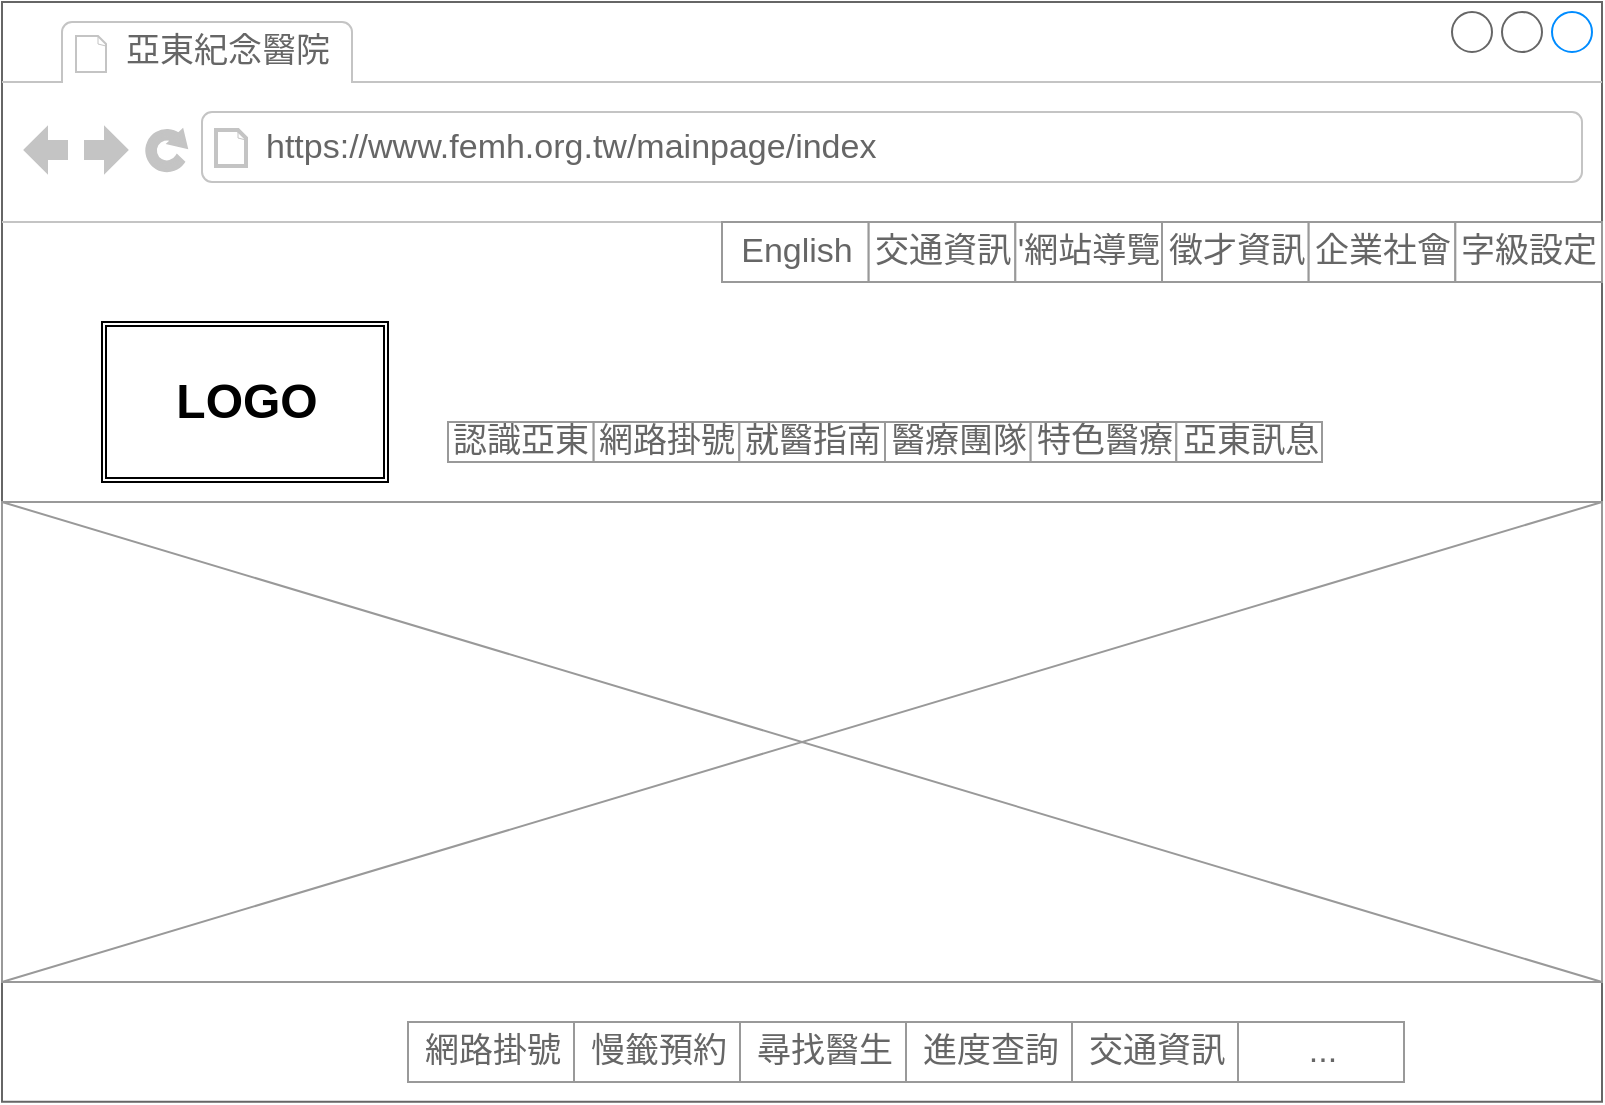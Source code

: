 <mxfile>
    <diagram id="gHRoXlxSw8PifER9hqir" name="第1頁">
        <mxGraphModel dx="756" dy="563" grid="1" gridSize="10" guides="1" tooltips="1" connect="1" arrows="1" fold="1" page="1" pageScale="1" pageWidth="827" pageHeight="1169" math="0" shadow="0">
            <root>
                <mxCell id="0"/>
                <mxCell id="1" parent="0"/>
                <mxCell id="2" value="" style="strokeWidth=1;shadow=0;dashed=0;align=center;html=1;shape=mxgraph.mockup.containers.browserWindow;rSize=0;strokeColor=#666666;strokeColor2=#008cff;strokeColor3=#c4c4c4;mainText=,;recursiveResize=0;" parent="1" vertex="1">
                    <mxGeometry x="27" y="160" width="800" height="549.82" as="geometry"/>
                </mxCell>
                <mxCell id="3" value="亞東紀念醫院" style="strokeWidth=1;shadow=0;dashed=0;align=center;html=1;shape=mxgraph.mockup.containers.anchor;fontSize=17;fontColor=#666666;align=left;" parent="2" vertex="1">
                    <mxGeometry x="60" y="12" width="110" height="26" as="geometry"/>
                </mxCell>
                <mxCell id="4" value="https://www.femh.org.tw/mainpage/index" style="strokeWidth=1;shadow=0;dashed=0;align=center;html=1;shape=mxgraph.mockup.containers.anchor;rSize=0;fontSize=17;fontColor=#666666;align=left;" parent="2" vertex="1">
                    <mxGeometry x="130" y="60" width="250" height="26" as="geometry"/>
                </mxCell>
                <mxCell id="13" value="" style="strokeWidth=1;shadow=0;dashed=0;align=center;html=1;shape=mxgraph.mockup.forms.rrect;rSize=0;strokeColor=#999999;" parent="2" vertex="1">
                    <mxGeometry x="360" y="110" width="440" height="30" as="geometry"/>
                </mxCell>
                <mxCell id="14" value="English" style="strokeColor=inherit;fillColor=inherit;gradientColor=inherit;strokeWidth=1;shadow=0;dashed=0;align=center;html=1;shape=mxgraph.mockup.forms.rrect;rSize=0;fontSize=17;fontColor=#666666;" parent="13" vertex="1">
                    <mxGeometry width="73.333" height="30" as="geometry"/>
                </mxCell>
                <mxCell id="15" value="交通資訊" style="strokeColor=inherit;fillColor=inherit;gradientColor=inherit;strokeWidth=1;shadow=0;dashed=0;align=center;html=1;shape=mxgraph.mockup.forms.rrect;rSize=0;fontSize=17;fontColor=#666666;" parent="13" vertex="1">
                    <mxGeometry x="73.333" width="73.333" height="30" as="geometry"/>
                </mxCell>
                <mxCell id="16" value="'網站導覽" style="strokeColor=inherit;fillColor=inherit;gradientColor=inherit;strokeWidth=1;shadow=0;dashed=0;align=center;html=1;shape=mxgraph.mockup.forms.rrect;rSize=0;fontSize=17;fontColor=#666666;" parent="13" vertex="1">
                    <mxGeometry x="146.667" width="73.333" height="30" as="geometry"/>
                </mxCell>
                <mxCell id="17" value="徵才資訊" style="strokeColor=inherit;fillColor=inherit;gradientColor=inherit;strokeWidth=1;shadow=0;dashed=0;align=center;html=1;shape=mxgraph.mockup.forms.rrect;rSize=0;fontSize=17;fontColor=#666666;" parent="13" vertex="1">
                    <mxGeometry x="220.0" width="73.333" height="30" as="geometry"/>
                </mxCell>
                <mxCell id="18" value="企業社會" style="strokeColor=inherit;fillColor=inherit;gradientColor=inherit;strokeWidth=1;shadow=0;dashed=0;align=center;html=1;shape=mxgraph.mockup.forms.rrect;rSize=0;fontSize=17;fontColor=#666666;" parent="13" vertex="1">
                    <mxGeometry x="293.333" width="73.333" height="30" as="geometry"/>
                </mxCell>
                <mxCell id="19" value="字級設定" style="strokeColor=inherit;fillColor=inherit;gradientColor=inherit;strokeWidth=1;shadow=0;dashed=0;align=center;html=1;shape=mxgraph.mockup.forms.rrect;rSize=0;fontSize=17;fontColor=#666666;" parent="13" vertex="1">
                    <mxGeometry x="366.667" width="73.333" height="30" as="geometry"/>
                </mxCell>
                <mxCell id="20" value="" style="shape=ext;double=1;rounded=0;whiteSpace=wrap;html=1;" parent="2" vertex="1">
                    <mxGeometry x="50" y="160" width="143" height="80" as="geometry"/>
                </mxCell>
                <mxCell id="12" value="LOGO" style="text;strokeColor=none;fillColor=none;html=1;fontSize=24;fontStyle=1;verticalAlign=middle;align=center;" parent="2" vertex="1">
                    <mxGeometry x="46.5" y="170" width="150" height="60" as="geometry"/>
                </mxCell>
                <mxCell id="5" value="" style="strokeWidth=1;shadow=0;dashed=0;align=center;html=1;shape=mxgraph.mockup.forms.rrect;rSize=0;strokeColor=#999999;" parent="2" vertex="1">
                    <mxGeometry x="223" y="210" width="437" height="20" as="geometry"/>
                </mxCell>
                <mxCell id="6" value="認識亞東" style="strokeColor=inherit;fillColor=inherit;gradientColor=inherit;strokeWidth=1;shadow=0;dashed=0;align=center;html=1;shape=mxgraph.mockup.forms.rrect;rSize=0;fontSize=17;fontColor=#666666;" parent="5" vertex="1">
                    <mxGeometry width="72.833" height="20" as="geometry"/>
                </mxCell>
                <mxCell id="7" value="網路掛號" style="strokeColor=inherit;fillColor=inherit;gradientColor=inherit;strokeWidth=1;shadow=0;dashed=0;align=center;html=1;shape=mxgraph.mockup.forms.rrect;rSize=0;fontSize=17;fontColor=#666666;" parent="5" vertex="1">
                    <mxGeometry x="72.833" width="72.833" height="20" as="geometry"/>
                </mxCell>
                <mxCell id="8" value="就醫指南" style="strokeColor=inherit;fillColor=inherit;gradientColor=inherit;strokeWidth=1;shadow=0;dashed=0;align=center;html=1;shape=mxgraph.mockup.forms.rrect;rSize=0;fontSize=17;fontColor=#666666;" parent="5" vertex="1">
                    <mxGeometry x="145.667" width="72.833" height="20" as="geometry"/>
                </mxCell>
                <mxCell id="9" value="醫療團隊" style="strokeColor=inherit;fillColor=inherit;gradientColor=inherit;strokeWidth=1;shadow=0;dashed=0;align=center;html=1;shape=mxgraph.mockup.forms.rrect;rSize=0;fontSize=17;fontColor=#666666;" parent="5" vertex="1">
                    <mxGeometry x="218.5" width="72.833" height="20" as="geometry"/>
                </mxCell>
                <mxCell id="10" value="特色醫療" style="strokeColor=inherit;fillColor=inherit;gradientColor=inherit;strokeWidth=1;shadow=0;dashed=0;align=center;html=1;shape=mxgraph.mockup.forms.rrect;rSize=0;fontSize=17;fontColor=#666666;" parent="5" vertex="1">
                    <mxGeometry x="291.333" width="72.833" height="20" as="geometry"/>
                </mxCell>
                <mxCell id="11" value="亞東訊息" style="strokeColor=inherit;fillColor=inherit;gradientColor=inherit;strokeWidth=1;shadow=0;dashed=0;align=center;html=1;shape=mxgraph.mockup.forms.rrect;rSize=0;fontSize=17;fontColor=#666666;" parent="5" vertex="1">
                    <mxGeometry x="364.167" width="72.833" height="20" as="geometry"/>
                </mxCell>
                <mxCell id="23" value="" style="verticalLabelPosition=bottom;shadow=0;dashed=0;align=center;html=1;verticalAlign=top;strokeWidth=1;shape=mxgraph.mockup.graphics.simpleIcon;strokeColor=#999999;" parent="2" vertex="1">
                    <mxGeometry y="250" width="800" height="240" as="geometry"/>
                </mxCell>
                <mxCell id="24" value="" style="strokeWidth=1;shadow=0;dashed=0;align=center;html=1;shape=mxgraph.mockup.forms.rrect;rSize=0;strokeColor=#999999;" parent="2" vertex="1">
                    <mxGeometry x="203" y="510" width="498" height="30" as="geometry"/>
                </mxCell>
                <mxCell id="25" value="網路掛號" style="strokeColor=inherit;fillColor=inherit;gradientColor=inherit;strokeWidth=1;shadow=0;dashed=0;align=center;html=1;shape=mxgraph.mockup.forms.rrect;rSize=0;fontSize=17;fontColor=#666666;" parent="24" vertex="1">
                    <mxGeometry width="83" height="30" as="geometry"/>
                </mxCell>
                <mxCell id="26" value="慢籤預約" style="strokeColor=inherit;fillColor=inherit;gradientColor=inherit;strokeWidth=1;shadow=0;dashed=0;align=center;html=1;shape=mxgraph.mockup.forms.rrect;rSize=0;fontSize=17;fontColor=#666666;" parent="24" vertex="1">
                    <mxGeometry x="83" width="83" height="30" as="geometry"/>
                </mxCell>
                <mxCell id="27" value="尋找醫生" style="strokeColor=inherit;fillColor=inherit;gradientColor=inherit;strokeWidth=1;shadow=0;dashed=0;align=center;html=1;shape=mxgraph.mockup.forms.rrect;rSize=0;fontSize=17;fontColor=#666666;" parent="24" vertex="1">
                    <mxGeometry x="166" width="83" height="30" as="geometry"/>
                </mxCell>
                <mxCell id="28" value="進度查詢" style="strokeColor=inherit;fillColor=inherit;gradientColor=inherit;strokeWidth=1;shadow=0;dashed=0;align=center;html=1;shape=mxgraph.mockup.forms.rrect;rSize=0;fontSize=17;fontColor=#666666;" parent="24" vertex="1">
                    <mxGeometry x="249" width="83" height="30" as="geometry"/>
                </mxCell>
                <mxCell id="29" value="交通資訊" style="strokeColor=inherit;fillColor=inherit;gradientColor=inherit;strokeWidth=1;shadow=0;dashed=0;align=center;html=1;shape=mxgraph.mockup.forms.rrect;rSize=0;fontSize=17;fontColor=#666666;" parent="24" vertex="1">
                    <mxGeometry x="332" width="83" height="30" as="geometry"/>
                </mxCell>
                <mxCell id="30" value="..." style="strokeColor=inherit;fillColor=inherit;gradientColor=inherit;strokeWidth=1;shadow=0;dashed=0;align=center;html=1;shape=mxgraph.mockup.forms.rrect;rSize=0;fontSize=17;fontColor=#666666;" parent="24" vertex="1">
                    <mxGeometry x="415" width="83" height="30" as="geometry"/>
                </mxCell>
            </root>
        </mxGraphModel>
    </diagram>
</mxfile>